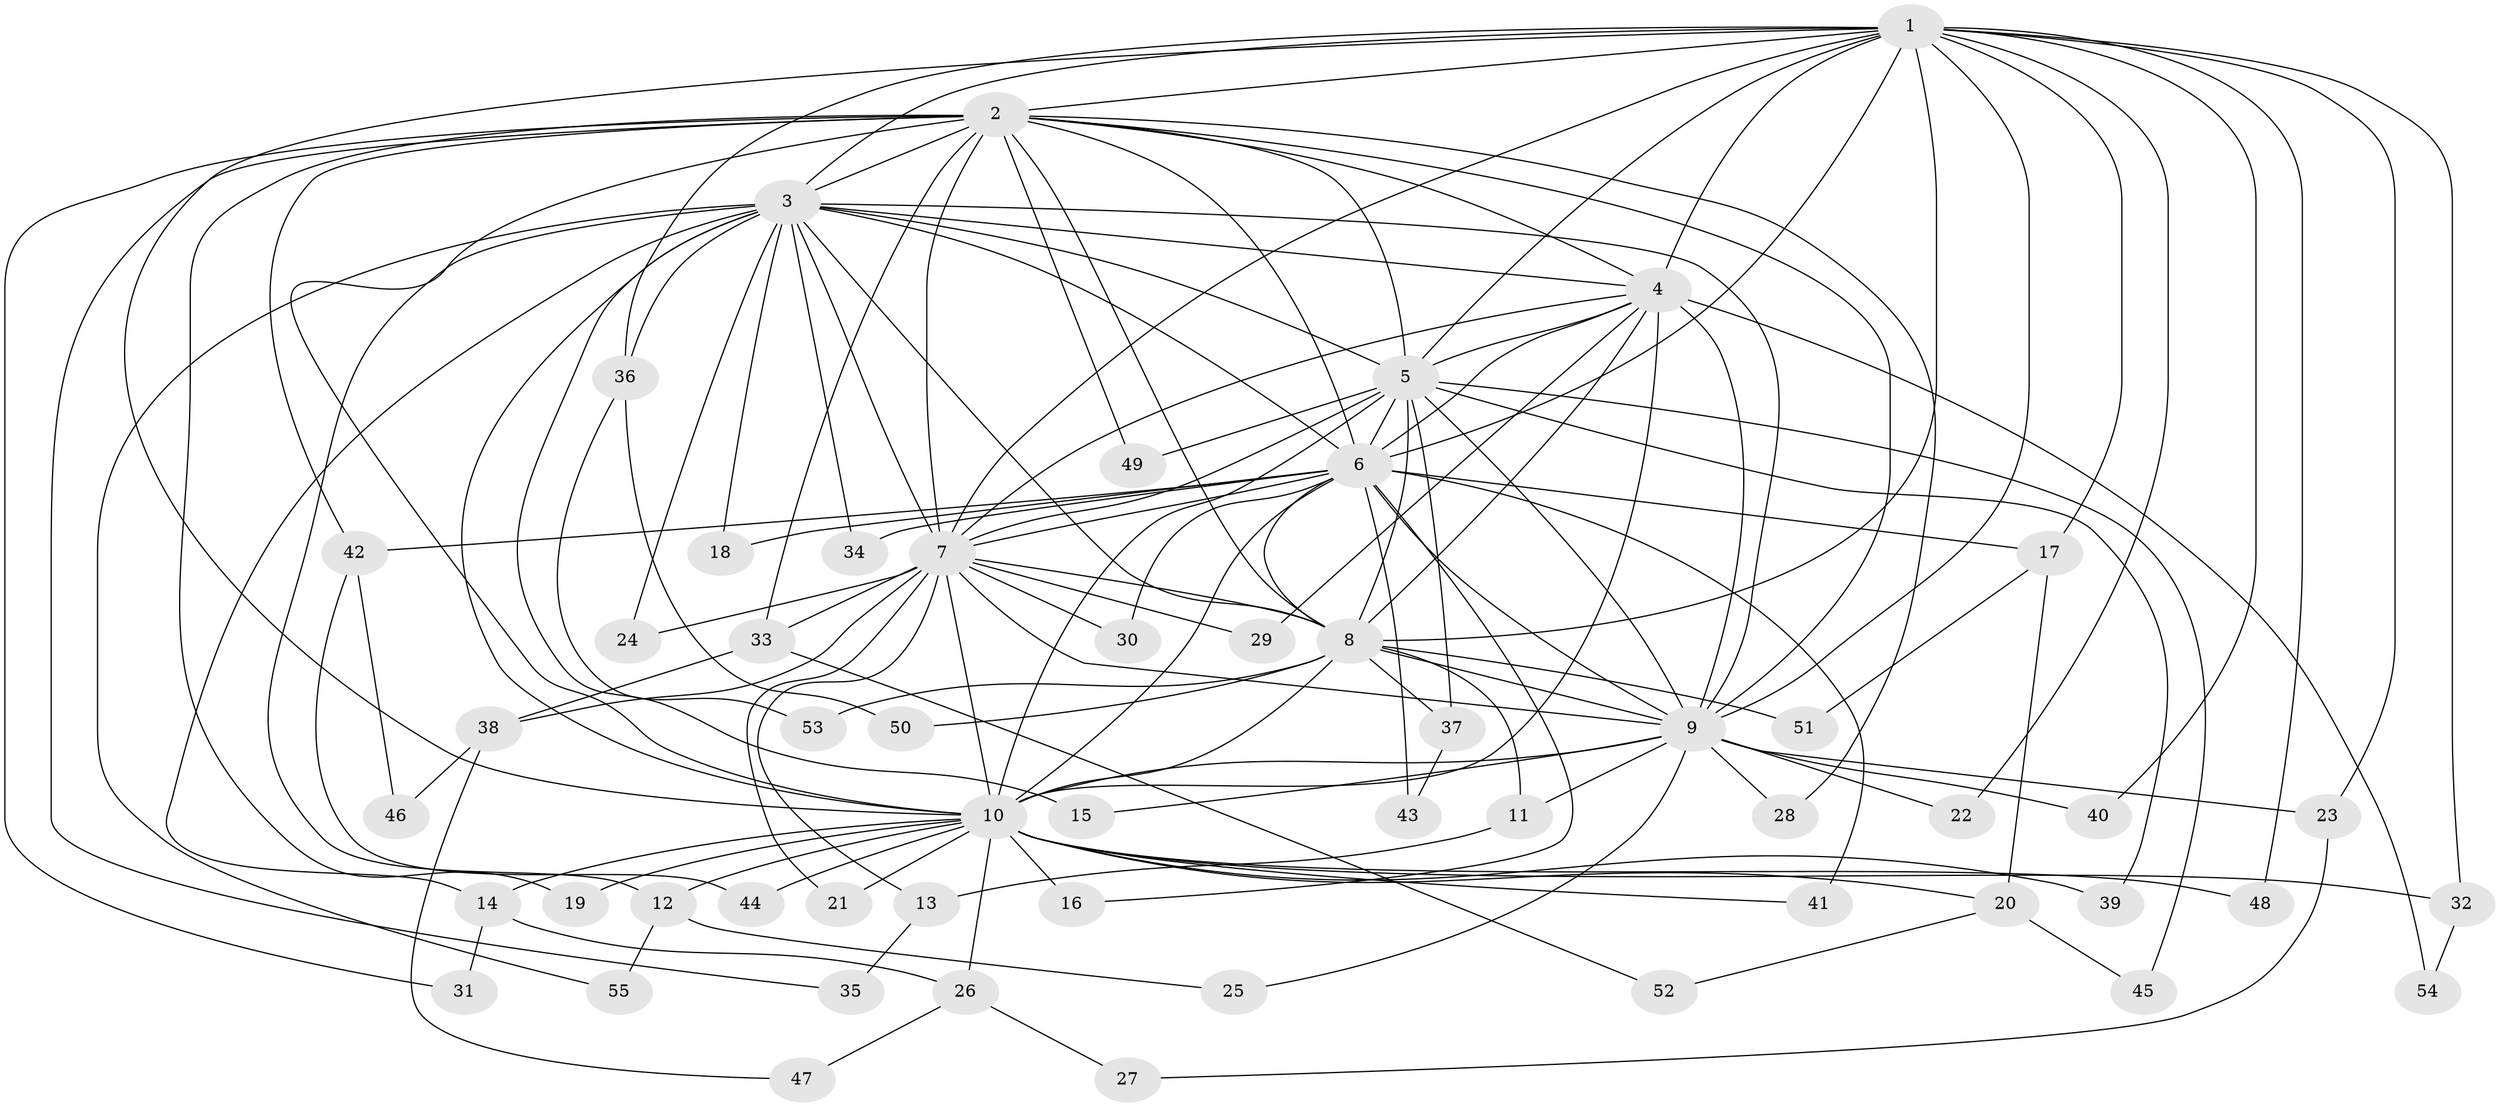 // coarse degree distribution, {20: 0.02564102564102564, 21: 0.02564102564102564, 7: 0.02564102564102564, 9: 0.02564102564102564, 14: 0.02564102564102564, 17: 0.02564102564102564, 10: 0.02564102564102564, 3: 0.1282051282051282, 4: 0.02564102564102564, 5: 0.05128205128205128, 2: 0.5641025641025641, 6: 0.02564102564102564, 1: 0.02564102564102564}
// Generated by graph-tools (version 1.1) at 2025/41/03/06/25 10:41:33]
// undirected, 55 vertices, 135 edges
graph export_dot {
graph [start="1"]
  node [color=gray90,style=filled];
  1;
  2;
  3;
  4;
  5;
  6;
  7;
  8;
  9;
  10;
  11;
  12;
  13;
  14;
  15;
  16;
  17;
  18;
  19;
  20;
  21;
  22;
  23;
  24;
  25;
  26;
  27;
  28;
  29;
  30;
  31;
  32;
  33;
  34;
  35;
  36;
  37;
  38;
  39;
  40;
  41;
  42;
  43;
  44;
  45;
  46;
  47;
  48;
  49;
  50;
  51;
  52;
  53;
  54;
  55;
  1 -- 2;
  1 -- 3;
  1 -- 4;
  1 -- 5;
  1 -- 6;
  1 -- 7;
  1 -- 8;
  1 -- 9;
  1 -- 10;
  1 -- 17;
  1 -- 22;
  1 -- 23;
  1 -- 32;
  1 -- 36;
  1 -- 40;
  1 -- 48;
  2 -- 3;
  2 -- 4;
  2 -- 5;
  2 -- 6;
  2 -- 7;
  2 -- 8;
  2 -- 9;
  2 -- 10;
  2 -- 19;
  2 -- 28;
  2 -- 31;
  2 -- 33;
  2 -- 35;
  2 -- 42;
  2 -- 49;
  3 -- 4;
  3 -- 5;
  3 -- 6;
  3 -- 7;
  3 -- 8;
  3 -- 9;
  3 -- 10;
  3 -- 12;
  3 -- 14;
  3 -- 15;
  3 -- 18;
  3 -- 24;
  3 -- 34;
  3 -- 36;
  3 -- 55;
  4 -- 5;
  4 -- 6;
  4 -- 7;
  4 -- 8;
  4 -- 9;
  4 -- 10;
  4 -- 29;
  4 -- 54;
  5 -- 6;
  5 -- 7;
  5 -- 8;
  5 -- 9;
  5 -- 10;
  5 -- 37;
  5 -- 39;
  5 -- 45;
  5 -- 49;
  6 -- 7;
  6 -- 8;
  6 -- 9;
  6 -- 10;
  6 -- 16;
  6 -- 17;
  6 -- 18;
  6 -- 30;
  6 -- 34;
  6 -- 41;
  6 -- 42;
  6 -- 43;
  7 -- 8;
  7 -- 9;
  7 -- 10;
  7 -- 13;
  7 -- 21;
  7 -- 24;
  7 -- 29;
  7 -- 30;
  7 -- 33;
  7 -- 38;
  8 -- 9;
  8 -- 10;
  8 -- 11;
  8 -- 37;
  8 -- 50;
  8 -- 51;
  8 -- 53;
  9 -- 10;
  9 -- 11;
  9 -- 15;
  9 -- 22;
  9 -- 23;
  9 -- 25;
  9 -- 28;
  9 -- 40;
  10 -- 12;
  10 -- 14;
  10 -- 16;
  10 -- 19;
  10 -- 20;
  10 -- 21;
  10 -- 26;
  10 -- 32;
  10 -- 39;
  10 -- 41;
  10 -- 44;
  10 -- 48;
  11 -- 13;
  12 -- 25;
  12 -- 55;
  13 -- 35;
  14 -- 26;
  14 -- 31;
  17 -- 20;
  17 -- 51;
  20 -- 45;
  20 -- 52;
  23 -- 27;
  26 -- 27;
  26 -- 47;
  32 -- 54;
  33 -- 38;
  33 -- 52;
  36 -- 50;
  36 -- 53;
  37 -- 43;
  38 -- 46;
  38 -- 47;
  42 -- 44;
  42 -- 46;
}
